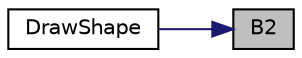 digraph "B2"
{
 // LATEX_PDF_SIZE
  edge [fontname="Helvetica",fontsize="10",labelfontname="Helvetica",labelfontsize="10"];
  node [fontname="Helvetica",fontsize="10",shape=record];
  rankdir="RL";
  Node7 [label="B2",height=0.2,width=0.4,color="black", fillcolor="grey75", style="filled", fontcolor="black",tooltip=" "];
  Node7 -> Node8 [dir="back",color="midnightblue",fontsize="10",style="solid",fontname="Helvetica"];
  Node8 [label="DrawShape",height=0.2,width=0.4,color="black", fillcolor="white", style="filled",URL="$classShapeLib_1_1VShape_1_1eraser.html#af4dbd742b08c55e62c755ba28ce3e3e6",tooltip="依data 繪製,如果是第一次畫要新建shape, 更新的話只要更新最後一點"];
}
